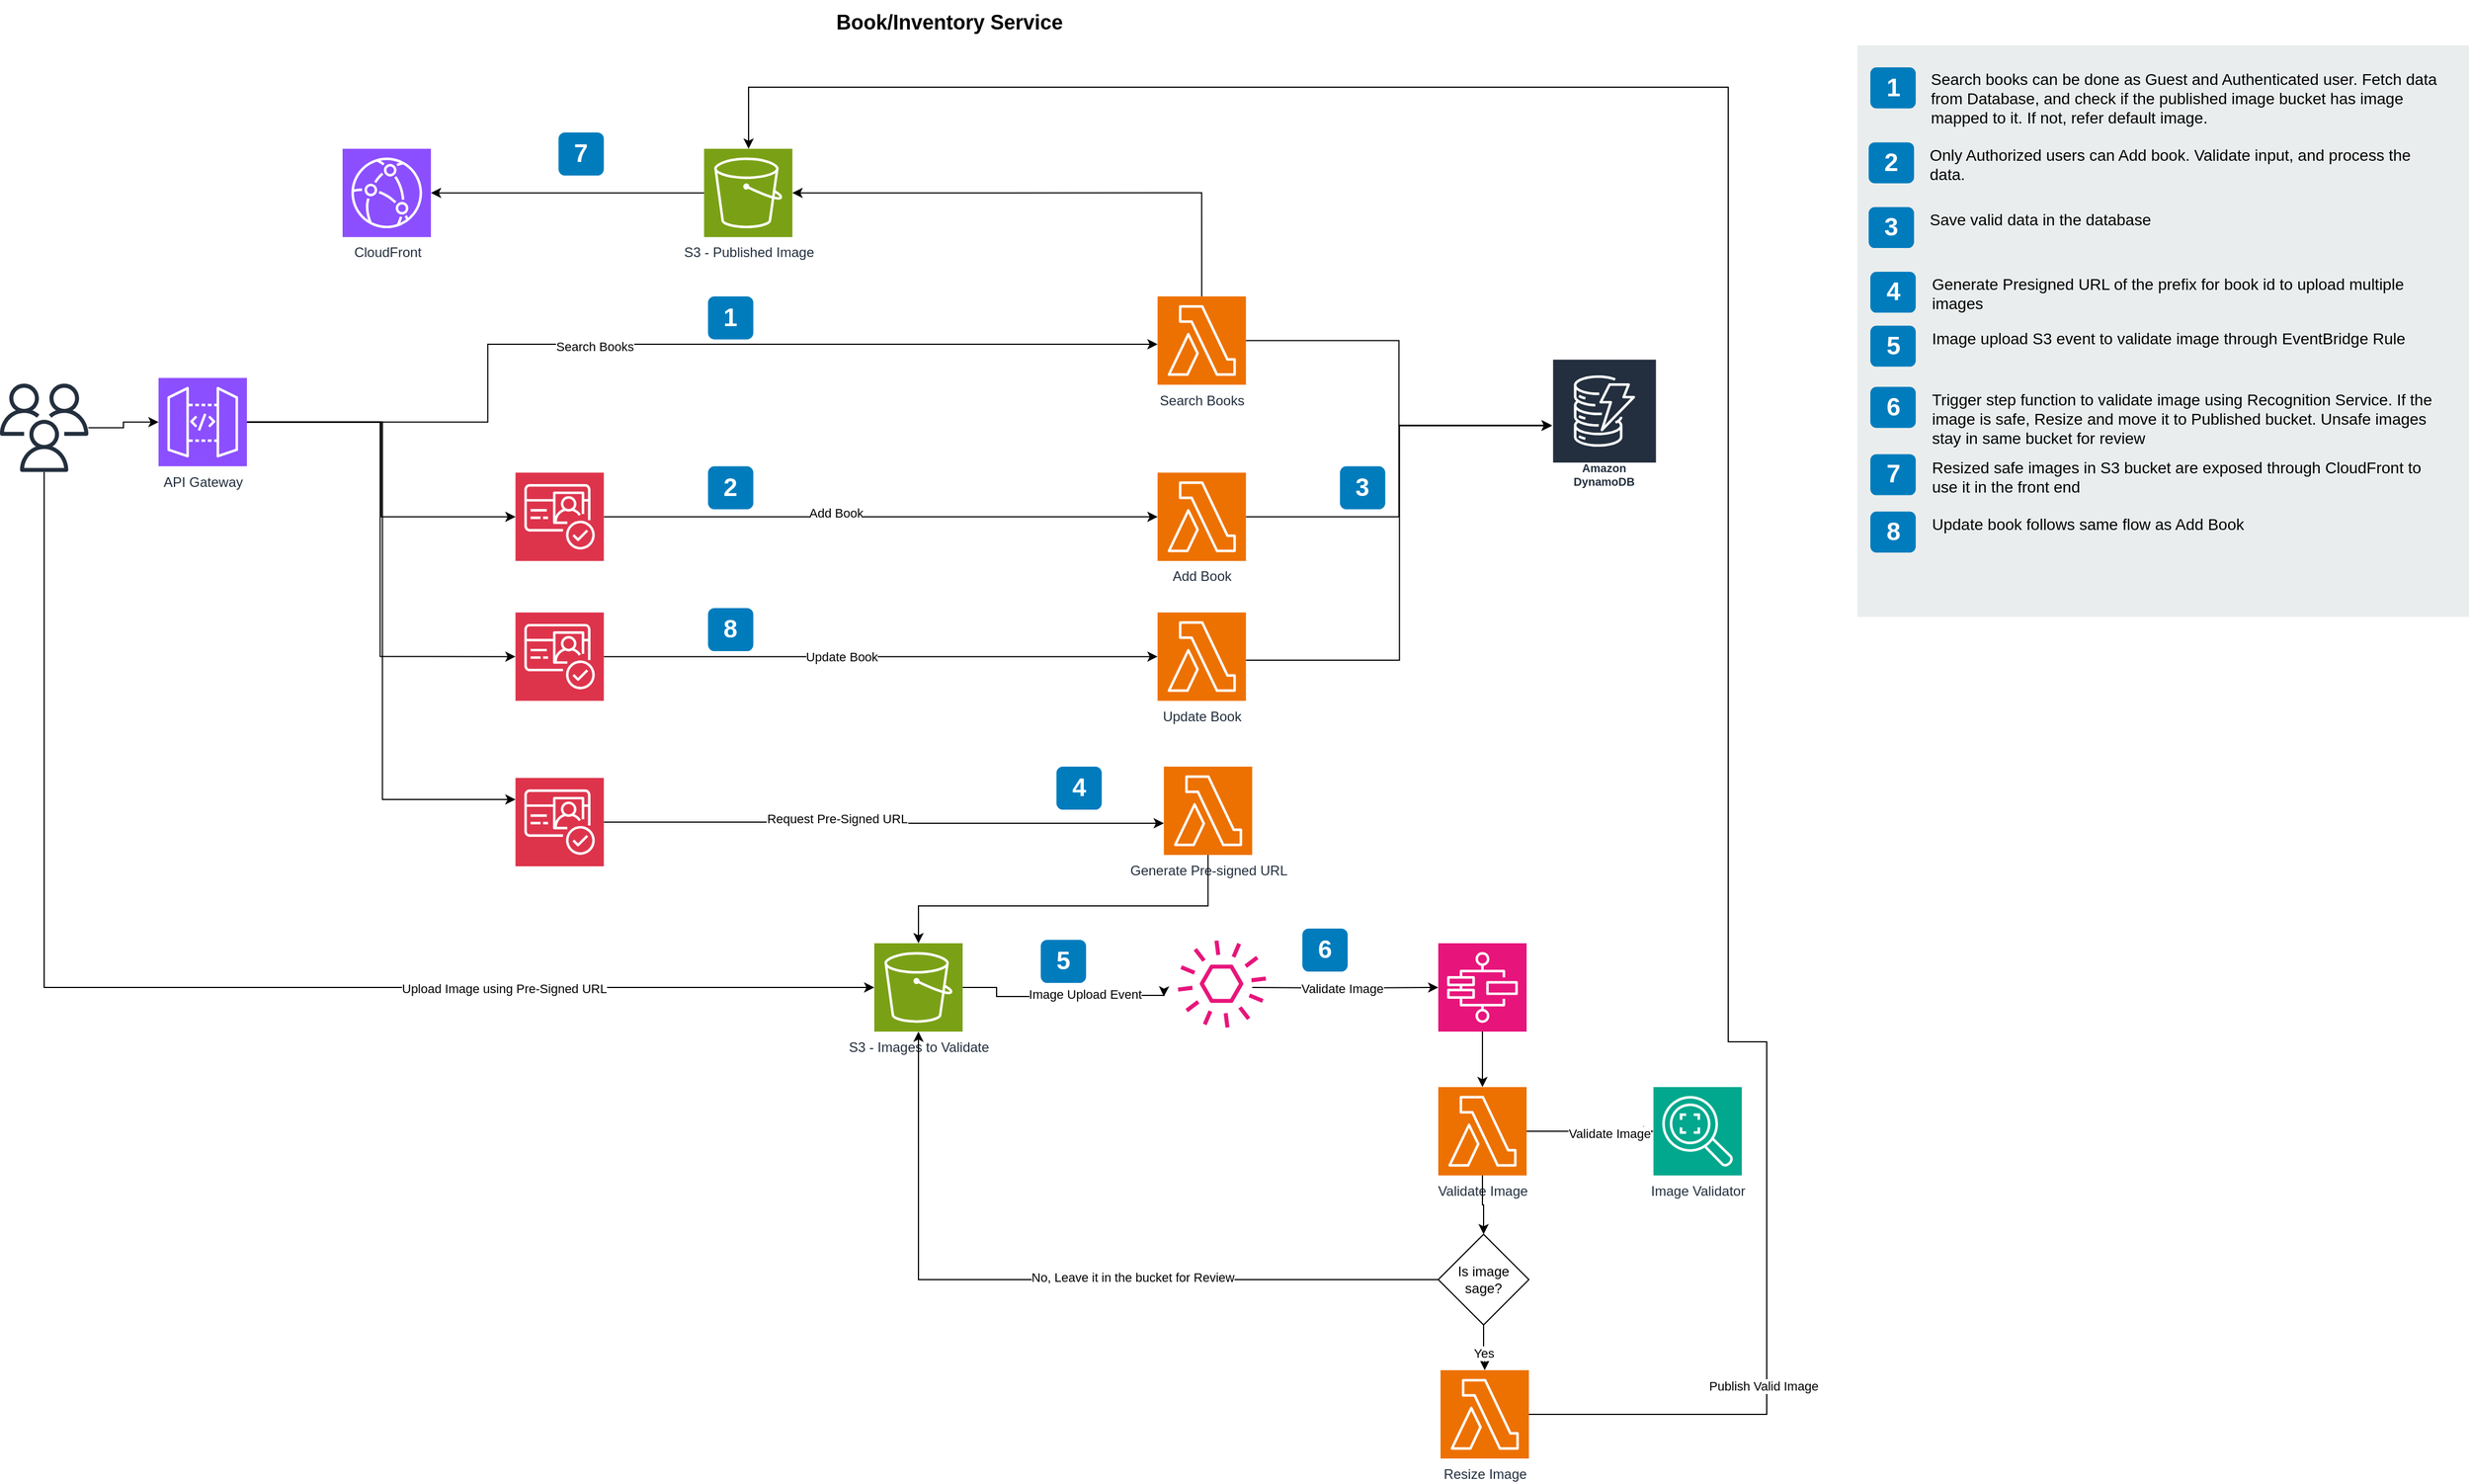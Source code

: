 <mxfile version="24.5.5" type="device">
  <diagram name="Page-1" id="34SCdHHRecSunIEm1Gn9">
    <mxGraphModel dx="2722" dy="2444" grid="1" gridSize="10" guides="1" tooltips="1" connect="1" arrows="1" fold="1" page="1" pageScale="1" pageWidth="850" pageHeight="1100" math="0" shadow="0">
      <root>
        <mxCell id="0" />
        <mxCell id="1" parent="0" />
        <mxCell id="7WpZ0iJpJy3THZHLrlA9-18" style="edgeStyle=orthogonalEdgeStyle;rounded=0;orthogonalLoop=1;jettySize=auto;html=1;exitX=0.5;exitY=0;exitDx=0;exitDy=0;exitPerimeter=0;" parent="1" edge="1">
          <mxGeometry relative="1" as="geometry">
            <mxPoint x="830" y="169" as="targetPoint" />
            <Array as="points">
              <mxPoint x="999" y="400" />
            </Array>
          </mxGeometry>
        </mxCell>
        <mxCell id="7WpZ0iJpJy3THZHLrlA9-17" style="edgeStyle=orthogonalEdgeStyle;rounded=0;orthogonalLoop=1;jettySize=auto;html=1;" parent="1" edge="1">
          <mxGeometry relative="1" as="geometry">
            <mxPoint x="529" y="350" as="targetPoint" />
          </mxGeometry>
        </mxCell>
        <mxCell id="7WpZ0iJpJy3THZHLrlA9-80" value="" style="sketch=0;outlineConnect=0;fontColor=#232F3E;gradientColor=none;fillColor=#232F3D;strokeColor=none;dashed=0;verticalLabelPosition=bottom;verticalAlign=top;align=center;html=1;fontSize=12;fontStyle=0;aspect=fixed;pointerEvents=1;shape=mxgraph.aws4.users;" parent="1" vertex="1">
          <mxGeometry x="20" y="-621.22" width="78" height="78" as="geometry" />
        </mxCell>
        <mxCell id="7WpZ0iJpJy3THZHLrlA9-81" style="edgeStyle=orthogonalEdgeStyle;rounded=0;orthogonalLoop=1;jettySize=auto;html=1;" parent="1" source="7WpZ0iJpJy3THZHLrlA9-80" target="7WpZ0iJpJy3THZHLrlA9-39" edge="1">
          <mxGeometry relative="1" as="geometry" />
        </mxCell>
        <mxCell id="7WpZ0iJpJy3THZHLrlA9-124" value="" style="group" parent="1" vertex="1" connectable="0">
          <mxGeometry x="1660" y="-920" width="540" height="520" as="geometry" />
        </mxCell>
        <mxCell id="7WpZ0iJpJy3THZHLrlA9-82" value="" style="rounded=0;whiteSpace=wrap;html=1;fillColor=#EAEDED;fontSize=22;fontColor=#FFFFFF;strokeColor=none;labelBackgroundColor=none;" parent="7WpZ0iJpJy3THZHLrlA9-124" vertex="1">
          <mxGeometry width="540" height="504.738" as="geometry" />
        </mxCell>
        <mxCell id="7WpZ0iJpJy3THZHLrlA9-83" value="1" style="rounded=1;whiteSpace=wrap;html=1;fillColor=#007CBD;strokeColor=none;fontColor=#FFFFFF;fontStyle=1;fontSize=22;labelBackgroundColor=none;" parent="7WpZ0iJpJy3THZHLrlA9-124" vertex="1">
          <mxGeometry x="11.521" y="19.523" width="40.074" height="36.189" as="geometry" />
        </mxCell>
        <mxCell id="7WpZ0iJpJy3THZHLrlA9-84" value="2" style="rounded=1;whiteSpace=wrap;html=1;fillColor=#007CBD;strokeColor=none;fontColor=#FFFFFF;fontStyle=1;fontSize=22;labelBackgroundColor=none;" parent="7WpZ0iJpJy3THZHLrlA9-124" vertex="1">
          <mxGeometry x="10.019" y="85.71" width="40.074" height="36.189" as="geometry" />
        </mxCell>
        <mxCell id="7WpZ0iJpJy3THZHLrlA9-85" value="Search books can be done as Guest and Authenticated user. Fetch data from Database, and check if the published image bucket has image mapped to it. If not, refer default image." style="text;html=1;align=left;verticalAlign=top;spacingTop=-4;fontSize=14;labelBackgroundColor=none;whiteSpace=wrap;" parent="7WpZ0iJpJy3THZHLrlA9-124" vertex="1">
          <mxGeometry x="63.117" y="19.047" width="449.833" height="57.14" as="geometry" />
        </mxCell>
        <mxCell id="7WpZ0iJpJy3THZHLrlA9-86" value="Only Authorized users can Add book. Validate input, and process the data." style="text;html=1;align=left;verticalAlign=top;spacingTop=-4;fontSize=14;labelBackgroundColor=none;whiteSpace=wrap;" parent="7WpZ0iJpJy3THZHLrlA9-124" vertex="1">
          <mxGeometry x="62.115" y="86.186" width="450.835" height="47.141" as="geometry" />
        </mxCell>
        <mxCell id="7WpZ0iJpJy3THZHLrlA9-95" value="3" style="rounded=1;whiteSpace=wrap;html=1;fillColor=#007CBD;strokeColor=none;fontColor=#FFFFFF;fontStyle=1;fontSize=22;labelBackgroundColor=none;" parent="7WpZ0iJpJy3THZHLrlA9-124" vertex="1">
          <mxGeometry x="10.019" y="142.85" width="40.074" height="36.189" as="geometry" />
        </mxCell>
        <mxCell id="7WpZ0iJpJy3THZHLrlA9-96" value="Save valid data in the database" style="text;html=1;align=left;verticalAlign=top;spacingTop=-4;fontSize=14;labelBackgroundColor=none;whiteSpace=wrap;" parent="7WpZ0iJpJy3THZHLrlA9-124" vertex="1">
          <mxGeometry x="62.115" y="143.327" width="450.835" height="37.617" as="geometry" />
        </mxCell>
        <mxCell id="7WpZ0iJpJy3THZHLrlA9-97" value="5" style="rounded=1;whiteSpace=wrap;html=1;fillColor=#007CBD;strokeColor=none;fontColor=#FFFFFF;fontStyle=1;fontSize=22;labelBackgroundColor=none;" parent="7WpZ0iJpJy3THZHLrlA9-124" vertex="1">
          <mxGeometry x="11.521" y="247.608" width="40.074" height="36.189" as="geometry" />
        </mxCell>
        <mxCell id="7WpZ0iJpJy3THZHLrlA9-98" value="Image upload S3 event to validate image through EventBridge Rule" style="text;html=1;align=left;verticalAlign=top;spacingTop=-4;fontSize=14;labelBackgroundColor=none;whiteSpace=wrap;" parent="7WpZ0iJpJy3THZHLrlA9-124" vertex="1">
          <mxGeometry x="63.618" y="248.084" width="450.835" height="47.141" as="geometry" />
        </mxCell>
        <mxCell id="7WpZ0iJpJy3THZHLrlA9-99" value="6" style="rounded=1;whiteSpace=wrap;html=1;fillColor=#007CBD;strokeColor=none;fontColor=#FFFFFF;fontStyle=1;fontSize=22;labelBackgroundColor=none;" parent="7WpZ0iJpJy3THZHLrlA9-124" vertex="1">
          <mxGeometry x="11.521" y="301.681" width="40.074" height="36.189" as="geometry" />
        </mxCell>
        <mxCell id="7WpZ0iJpJy3THZHLrlA9-100" value="Trigger step function to validate image using Recognition Service. If the image is safe, Resize and move it to Published bucket. Unsafe images stay in same bucket for review " style="text;html=1;align=left;verticalAlign=top;spacingTop=-4;fontSize=14;labelBackgroundColor=none;whiteSpace=wrap;" parent="7WpZ0iJpJy3THZHLrlA9-124" vertex="1">
          <mxGeometry x="63.618" y="302.157" width="450.835" height="50.207" as="geometry" />
        </mxCell>
        <mxCell id="7WpZ0iJpJy3THZHLrlA9-101" value="7" style="rounded=1;whiteSpace=wrap;html=1;fillColor=#007CBD;strokeColor=none;fontColor=#FFFFFF;fontStyle=1;fontSize=22;labelBackgroundColor=none;" parent="7WpZ0iJpJy3THZHLrlA9-124" vertex="1">
          <mxGeometry x="11.521" y="361.097" width="40.074" height="36.189" as="geometry" />
        </mxCell>
        <mxCell id="7WpZ0iJpJy3THZHLrlA9-102" value="Resized safe images in S3 bucket are exposed through CloudFront to use it in the front end" style="text;html=1;align=left;verticalAlign=top;spacingTop=-4;fontSize=14;labelBackgroundColor=none;whiteSpace=wrap;" parent="7WpZ0iJpJy3THZHLrlA9-124" vertex="1">
          <mxGeometry x="63.618" y="361.574" width="450.835" height="50.207" as="geometry" />
        </mxCell>
        <mxCell id="7WpZ0iJpJy3THZHLrlA9-103" value="8" style="rounded=1;whiteSpace=wrap;html=1;fillColor=#007CBD;strokeColor=none;fontColor=#FFFFFF;fontStyle=1;fontSize=22;labelBackgroundColor=none;" parent="7WpZ0iJpJy3THZHLrlA9-124" vertex="1">
          <mxGeometry x="11.521" y="411.776" width="40.074" height="36.189" as="geometry" />
        </mxCell>
        <mxCell id="7WpZ0iJpJy3THZHLrlA9-104" value="Update book follows same flow as Add Book" style="text;html=1;align=left;verticalAlign=top;spacingTop=-4;fontSize=14;labelBackgroundColor=none;whiteSpace=wrap;" parent="7WpZ0iJpJy3THZHLrlA9-124" vertex="1">
          <mxGeometry x="63.618" y="412.253" width="450.835" height="50.207" as="geometry" />
        </mxCell>
        <mxCell id="7WpZ0iJpJy3THZHLrlA9-106" value="4" style="rounded=1;whiteSpace=wrap;html=1;fillColor=#007CBD;strokeColor=none;fontColor=#FFFFFF;fontStyle=1;fontSize=22;labelBackgroundColor=none;" parent="7WpZ0iJpJy3THZHLrlA9-124" vertex="1">
          <mxGeometry x="11.521" y="199.991" width="40.074" height="36.189" as="geometry" />
        </mxCell>
        <mxCell id="7WpZ0iJpJy3THZHLrlA9-107" value="Generate Presigned URL of the prefix for book id to upload multiple images" style="text;html=1;align=left;verticalAlign=top;spacingTop=-4;fontSize=14;labelBackgroundColor=none;whiteSpace=wrap;" parent="7WpZ0iJpJy3THZHLrlA9-124" vertex="1">
          <mxGeometry x="63.618" y="200.467" width="450.835" height="37.617" as="geometry" />
        </mxCell>
        <mxCell id="7WpZ0iJpJy3THZHLrlA9-31" value="Search Books" style="sketch=0;points=[[0,0,0],[0.25,0,0],[0.5,0,0],[0.75,0,0],[1,0,0],[0,1,0],[0.25,1,0],[0.5,1,0],[0.75,1,0],[1,1,0],[0,0.25,0],[0,0.5,0],[0,0.75,0],[1,0.25,0],[1,0.5,0],[1,0.75,0]];outlineConnect=0;fontColor=#232F3E;fillColor=#ED7100;strokeColor=#ffffff;dashed=0;verticalLabelPosition=bottom;verticalAlign=top;align=center;html=1;fontSize=12;fontStyle=0;aspect=fixed;shape=mxgraph.aws4.resourceIcon;resIcon=mxgraph.aws4.lambda;" parent="1" vertex="1">
          <mxGeometry x="1042.144" y="-698.291" width="78" height="78" as="geometry" />
        </mxCell>
        <mxCell id="7WpZ0iJpJy3THZHLrlA9-32" value="S3 - Published Image" style="sketch=0;points=[[0,0,0],[0.25,0,0],[0.5,0,0],[0.75,0,0],[1,0,0],[0,1,0],[0.25,1,0],[0.5,1,0],[0.75,1,0],[1,1,0],[0,0.25,0],[0,0.5,0],[0,0.75,0],[1,0.25,0],[1,0.5,0],[1,0.75,0]];outlineConnect=0;fontColor=#232F3E;fillColor=#7AA116;strokeColor=#ffffff;dashed=0;verticalLabelPosition=bottom;verticalAlign=top;align=center;html=1;fontSize=12;fontStyle=0;aspect=fixed;shape=mxgraph.aws4.resourceIcon;resIcon=mxgraph.aws4.s3;" parent="1" vertex="1">
          <mxGeometry x="641.698" y="-828.651" width="78" height="78" as="geometry" />
        </mxCell>
        <mxCell id="7WpZ0iJpJy3THZHLrlA9-33" value="CloudFront" style="sketch=0;points=[[0,0,0],[0.25,0,0],[0.5,0,0],[0.75,0,0],[1,0,0],[0,1,0],[0.25,1,0],[0.5,1,0],[0.75,1,0],[1,1,0],[0,0.25,0],[0,0.5,0],[0,0.75,0],[1,0.25,0],[1,0.5,0],[1,0.75,0]];outlineConnect=0;fontColor=#232F3E;fillColor=#8C4FFF;strokeColor=#ffffff;dashed=0;verticalLabelPosition=bottom;verticalAlign=top;align=center;html=1;fontSize=12;fontStyle=0;aspect=fixed;shape=mxgraph.aws4.resourceIcon;resIcon=mxgraph.aws4.cloudfront;" parent="1" vertex="1">
          <mxGeometry x="322.501" y="-828.651" width="78" height="78" as="geometry" />
        </mxCell>
        <mxCell id="7WpZ0iJpJy3THZHLrlA9-35" style="edgeStyle=orthogonalEdgeStyle;rounded=0;orthogonalLoop=1;jettySize=auto;html=1;exitX=0.5;exitY=0;exitDx=0;exitDy=0;exitPerimeter=0;entryX=1;entryY=0.5;entryDx=0;entryDy=0;entryPerimeter=0;" parent="1" source="7WpZ0iJpJy3THZHLrlA9-31" target="7WpZ0iJpJy3THZHLrlA9-32" edge="1">
          <mxGeometry relative="1" as="geometry" />
        </mxCell>
        <mxCell id="7WpZ0iJpJy3THZHLrlA9-34" style="edgeStyle=orthogonalEdgeStyle;rounded=0;orthogonalLoop=1;jettySize=auto;html=1;" parent="1" source="7WpZ0iJpJy3THZHLrlA9-32" target="7WpZ0iJpJy3THZHLrlA9-33" edge="1">
          <mxGeometry relative="1" as="geometry" />
        </mxCell>
        <mxCell id="7WpZ0iJpJy3THZHLrlA9-36" style="edgeStyle=orthogonalEdgeStyle;rounded=0;orthogonalLoop=1;jettySize=auto;html=1;" parent="1" source="7WpZ0iJpJy3THZHLrlA9-31" target="7WpZ0iJpJy3THZHLrlA9-42" edge="1">
          <mxGeometry relative="1" as="geometry">
            <mxPoint x="1483.216" y="-583.426" as="targetPoint" />
          </mxGeometry>
        </mxCell>
        <mxCell id="7WpZ0iJpJy3THZHLrlA9-42" value="Amazon DynamoDB" style="sketch=0;outlineConnect=0;fontColor=#232F3E;gradientColor=none;strokeColor=#ffffff;fillColor=#232F3E;dashed=0;verticalLabelPosition=middle;verticalAlign=bottom;align=center;html=1;whiteSpace=wrap;fontSize=10;fontStyle=1;spacing=3;shape=mxgraph.aws4.productIcon;prIcon=mxgraph.aws4.dynamodb;" parent="1" vertex="1">
          <mxGeometry x="1390.359" y="-643.394" width="92.857" height="118.088" as="geometry" />
        </mxCell>
        <mxCell id="7WpZ0iJpJy3THZHLrlA9-39" value="API Gateway" style="sketch=0;points=[[0,0,0],[0.25,0,0],[0.5,0,0],[0.75,0,0],[1,0,0],[0,1,0],[0.25,1,0],[0.5,1,0],[0.75,1,0],[1,1,0],[0,0.25,0],[0,0.5,0],[0,0.75,0],[1,0.25,0],[1,0.5,0],[1,0.75,0]];outlineConnect=0;fontColor=#232F3E;fillColor=#8C4FFF;strokeColor=#ffffff;dashed=0;verticalLabelPosition=bottom;verticalAlign=top;align=center;html=1;fontSize=12;fontStyle=0;aspect=fixed;shape=mxgraph.aws4.resourceIcon;resIcon=mxgraph.aws4.api_gateway;" parent="1" vertex="1">
          <mxGeometry x="160.001" y="-626.217" width="78" height="78" as="geometry" />
        </mxCell>
        <mxCell id="7WpZ0iJpJy3THZHLrlA9-40" style="edgeStyle=orthogonalEdgeStyle;rounded=0;orthogonalLoop=1;jettySize=auto;html=1;" parent="1" source="7WpZ0iJpJy3THZHLrlA9-39" target="7WpZ0iJpJy3THZHLrlA9-31" edge="1">
          <mxGeometry relative="1" as="geometry">
            <Array as="points">
              <mxPoint x="450.68" y="-587" />
              <mxPoint x="450.68" y="-656" />
            </Array>
          </mxGeometry>
        </mxCell>
        <mxCell id="7WpZ0iJpJy3THZHLrlA9-41" value="Search Books" style="edgeLabel;html=1;align=center;verticalAlign=middle;resizable=0;points=[];" parent="7WpZ0iJpJy3THZHLrlA9-40" vertex="1" connectable="0">
          <mxGeometry x="-0.139" y="-2" relative="1" as="geometry">
            <mxPoint as="offset" />
          </mxGeometry>
        </mxCell>
        <mxCell id="7WpZ0iJpJy3THZHLrlA9-46" style="edgeStyle=orthogonalEdgeStyle;rounded=0;orthogonalLoop=1;jettySize=auto;html=1;" parent="1" source="7WpZ0iJpJy3THZHLrlA9-43" target="7WpZ0iJpJy3THZHLrlA9-42" edge="1">
          <mxGeometry relative="1" as="geometry" />
        </mxCell>
        <mxCell id="7WpZ0iJpJy3THZHLrlA9-43" value="Add Book" style="sketch=0;points=[[0,0,0],[0.25,0,0],[0.5,0,0],[0.75,0,0],[1,0,0],[0,1,0],[0.25,1,0],[0.5,1,0],[0.75,1,0],[1,1,0],[0,0.25,0],[0,0.5,0],[0,0.75,0],[1,0.25,0],[1,0.5,0],[1,0.75,0]];outlineConnect=0;fontColor=#232F3E;fillColor=#ED7100;strokeColor=#ffffff;dashed=0;verticalLabelPosition=bottom;verticalAlign=top;align=center;html=1;fontSize=12;fontStyle=0;aspect=fixed;shape=mxgraph.aws4.resourceIcon;resIcon=mxgraph.aws4.lambda;" parent="1" vertex="1">
          <mxGeometry x="1042.144" y="-542.632" width="78" height="78" as="geometry" />
        </mxCell>
        <mxCell id="7WpZ0iJpJy3THZHLrlA9-50" style="edgeStyle=orthogonalEdgeStyle;rounded=0;orthogonalLoop=1;jettySize=auto;html=1;" parent="1" source="7WpZ0iJpJy3THZHLrlA9-47" target="7WpZ0iJpJy3THZHLrlA9-42" edge="1">
          <mxGeometry relative="1" as="geometry">
            <mxPoint x="1378.751" y="-580.206" as="targetPoint" />
            <Array as="points">
              <mxPoint x="1255.68" y="-377" />
              <mxPoint x="1255.68" y="-584" />
            </Array>
          </mxGeometry>
        </mxCell>
        <mxCell id="7WpZ0iJpJy3THZHLrlA9-47" value="Update Book" style="sketch=0;points=[[0,0,0],[0.25,0,0],[0.5,0,0],[0.75,0,0],[1,0,0],[0,1,0],[0.25,1,0],[0.5,1,0],[0.75,1,0],[1,1,0],[0,0.25,0],[0,0.5,0],[0,0.75,0],[1,0.25,0],[1,0.5,0],[1,0.75,0]];outlineConnect=0;fontColor=#232F3E;fillColor=#ED7100;strokeColor=#ffffff;dashed=0;verticalLabelPosition=bottom;verticalAlign=top;align=center;html=1;fontSize=12;fontStyle=0;aspect=fixed;shape=mxgraph.aws4.resourceIcon;resIcon=mxgraph.aws4.lambda;" parent="1" vertex="1">
          <mxGeometry x="1042.144" y="-419.176" width="78" height="78" as="geometry" />
        </mxCell>
        <mxCell id="8pEp6zr-1dx9gRKw9EJ5-4" style="edgeStyle=orthogonalEdgeStyle;rounded=0;orthogonalLoop=1;jettySize=auto;html=1;exitX=1;exitY=0.5;exitDx=0;exitDy=0;exitPerimeter=0;" parent="1" source="7WpZ0iJpJy3THZHLrlA9-51" edge="1">
          <mxGeometry relative="1" as="geometry">
            <Array as="points">
              <mxPoint x="900" y="-88" />
              <mxPoint x="900" y="-80" />
              <mxPoint x="1000" y="-80" />
              <mxPoint x="1048" y="-81" />
            </Array>
            <mxPoint x="1047.68" y="-80" as="targetPoint" />
          </mxGeometry>
        </mxCell>
        <mxCell id="8pEp6zr-1dx9gRKw9EJ5-5" value="Image Upload Event" style="edgeLabel;html=1;align=center;verticalAlign=middle;resizable=0;points=[];" parent="8pEp6zr-1dx9gRKw9EJ5-4" vertex="1" connectable="0">
          <mxGeometry x="0.235" y="2" relative="1" as="geometry">
            <mxPoint as="offset" />
          </mxGeometry>
        </mxCell>
        <mxCell id="7WpZ0iJpJy3THZHLrlA9-51" value="S3 - Images to Validate" style="sketch=0;points=[[0,0,0],[0.25,0,0],[0.5,0,0],[0.75,0,0],[1,0,0],[0,1,0],[0.25,1,0],[0.5,1,0],[0.75,1,0],[1,1,0],[0,0.25,0],[0,0.5,0],[0,0.75,0],[1,0.25,0],[1,0.5,0],[1,0.75,0]];outlineConnect=0;fontColor=#232F3E;fillColor=#7AA116;strokeColor=#ffffff;dashed=0;verticalLabelPosition=bottom;verticalAlign=top;align=center;html=1;fontSize=12;fontStyle=0;aspect=fixed;shape=mxgraph.aws4.resourceIcon;resIcon=mxgraph.aws4.s3;movable=1;resizable=1;rotatable=1;deletable=1;editable=1;locked=0;connectable=1;" parent="1" vertex="1">
          <mxGeometry x="791.996" y="-127.004" width="78" height="78" as="geometry" />
        </mxCell>
        <mxCell id="7WpZ0iJpJy3THZHLrlA9-53" style="edgeStyle=orthogonalEdgeStyle;rounded=0;orthogonalLoop=1;jettySize=auto;html=1;entryX=0;entryY=0.5;entryDx=0;entryDy=0;entryPerimeter=0;" parent="1" source="7WpZ0iJpJy3THZHLrlA9-80" target="7WpZ0iJpJy3THZHLrlA9-51" edge="1">
          <mxGeometry relative="1" as="geometry">
            <mxPoint x="1137.68" y="-243" as="sourcePoint" />
            <Array as="points">
              <mxPoint x="59" y="-88" />
            </Array>
          </mxGeometry>
        </mxCell>
        <mxCell id="wSWwaxY8uc_JUpJFEZCw-5" value="Upload Image using Pre-Signed URL" style="edgeLabel;html=1;align=center;verticalAlign=middle;resizable=0;points=[];" parent="7WpZ0iJpJy3THZHLrlA9-53" vertex="1" connectable="0">
          <mxGeometry x="0.449" y="-1" relative="1" as="geometry">
            <mxPoint as="offset" />
          </mxGeometry>
        </mxCell>
        <mxCell id="7WpZ0iJpJy3THZHLrlA9-65" style="edgeStyle=orthogonalEdgeStyle;rounded=0;orthogonalLoop=1;jettySize=auto;html=1;exitX=0;exitY=0.5;exitDx=0;exitDy=0;exitPerimeter=0;" parent="1" source="CKhmzH0PO2RPskwirpl6-7" target="7WpZ0iJpJy3THZHLrlA9-32" edge="1">
          <mxGeometry relative="1" as="geometry">
            <Array as="points">
              <mxPoint x="1580" y="289" />
              <mxPoint x="1580" y="-40" />
              <mxPoint x="1546" y="-40" />
              <mxPoint x="1546" y="-883" />
              <mxPoint x="681" y="-883" />
            </Array>
            <mxPoint x="1453.18" y="-204" as="sourcePoint" />
          </mxGeometry>
        </mxCell>
        <mxCell id="wSWwaxY8uc_JUpJFEZCw-4" value="Publish Valid Image" style="edgeLabel;html=1;align=center;verticalAlign=middle;resizable=0;points=[];" parent="7WpZ0iJpJy3THZHLrlA9-65" vertex="1" connectable="0">
          <mxGeometry x="-0.74" y="3" relative="1" as="geometry">
            <mxPoint as="offset" />
          </mxGeometry>
        </mxCell>
        <mxCell id="7WpZ0iJpJy3THZHLrlA9-69" style="edgeStyle=orthogonalEdgeStyle;rounded=0;orthogonalLoop=1;jettySize=auto;html=1;" parent="1" source="7WpZ0iJpJy3THZHLrlA9-67" target="7WpZ0iJpJy3THZHLrlA9-43" edge="1">
          <mxGeometry relative="1" as="geometry" />
        </mxCell>
        <mxCell id="7WpZ0iJpJy3THZHLrlA9-74" value="Add Book" style="edgeLabel;html=1;align=center;verticalAlign=middle;resizable=0;points=[];" parent="7WpZ0iJpJy3THZHLrlA9-69" vertex="1" connectable="0">
          <mxGeometry x="-0.162" y="4" relative="1" as="geometry">
            <mxPoint as="offset" />
          </mxGeometry>
        </mxCell>
        <mxCell id="7WpZ0iJpJy3THZHLrlA9-67" value="" style="sketch=0;points=[[0,0,0],[0.25,0,0],[0.5,0,0],[0.75,0,0],[1,0,0],[0,1,0],[0.25,1,0],[0.5,1,0],[0.75,1,0],[1,1,0],[0,0.25,0],[0,0.5,0],[0,0.75,0],[1,0.25,0],[1,0.5,0],[1,0.75,0]];outlineConnect=0;fontColor=#232F3E;fillColor=#DD344C;strokeColor=#ffffff;dashed=0;verticalLabelPosition=bottom;verticalAlign=top;align=center;html=1;fontSize=12;fontStyle=0;aspect=fixed;shape=mxgraph.aws4.resourceIcon;resIcon=mxgraph.aws4.cognito;" parent="1" vertex="1">
          <mxGeometry x="475.18" y="-542.63" width="78" height="78" as="geometry" />
        </mxCell>
        <mxCell id="7WpZ0iJpJy3THZHLrlA9-68" style="edgeStyle=orthogonalEdgeStyle;rounded=0;orthogonalLoop=1;jettySize=auto;html=1;entryX=0;entryY=0.5;entryDx=0;entryDy=0;entryPerimeter=0;" parent="1" source="7WpZ0iJpJy3THZHLrlA9-39" target="7WpZ0iJpJy3THZHLrlA9-67" edge="1">
          <mxGeometry relative="1" as="geometry" />
        </mxCell>
        <mxCell id="7WpZ0iJpJy3THZHLrlA9-71" style="edgeStyle=orthogonalEdgeStyle;rounded=0;orthogonalLoop=1;jettySize=auto;html=1;" parent="1" source="7WpZ0iJpJy3THZHLrlA9-70" target="7WpZ0iJpJy3THZHLrlA9-47" edge="1">
          <mxGeometry relative="1" as="geometry" />
        </mxCell>
        <mxCell id="7WpZ0iJpJy3THZHLrlA9-75" value="Update Book" style="edgeLabel;html=1;align=center;verticalAlign=middle;resizable=0;points=[];" parent="7WpZ0iJpJy3THZHLrlA9-71" vertex="1" connectable="0">
          <mxGeometry x="-0.141" relative="1" as="geometry">
            <mxPoint as="offset" />
          </mxGeometry>
        </mxCell>
        <mxCell id="7WpZ0iJpJy3THZHLrlA9-70" value="" style="sketch=0;points=[[0,0,0],[0.25,0,0],[0.5,0,0],[0.75,0,0],[1,0,0],[0,1,0],[0.25,1,0],[0.5,1,0],[0.75,1,0],[1,1,0],[0,0.25,0],[0,0.5,0],[0,0.75,0],[1,0.25,0],[1,0.5,0],[1,0.75,0]];outlineConnect=0;fontColor=#232F3E;fillColor=#DD344C;strokeColor=#ffffff;dashed=0;verticalLabelPosition=bottom;verticalAlign=top;align=center;html=1;fontSize=12;fontStyle=0;aspect=fixed;shape=mxgraph.aws4.resourceIcon;resIcon=mxgraph.aws4.cognito;" parent="1" vertex="1">
          <mxGeometry x="475.18" y="-419.18" width="78" height="78" as="geometry" />
        </mxCell>
        <mxCell id="7WpZ0iJpJy3THZHLrlA9-73" value="1" style="rounded=1;whiteSpace=wrap;html=1;fillColor=#007CBD;strokeColor=none;fontColor=#FFFFFF;fontStyle=1;fontSize=22;labelBackgroundColor=none;" parent="1" vertex="1">
          <mxGeometry x="645.18" y="-698.29" width="40" height="38" as="geometry" />
        </mxCell>
        <mxCell id="7WpZ0iJpJy3THZHLrlA9-87" value="2" style="rounded=1;whiteSpace=wrap;html=1;fillColor=#007CBD;strokeColor=none;fontColor=#FFFFFF;fontStyle=1;fontSize=22;labelBackgroundColor=none;" parent="1" vertex="1">
          <mxGeometry x="645.18" y="-548.22" width="40" height="38" as="geometry" />
        </mxCell>
        <mxCell id="7WpZ0iJpJy3THZHLrlA9-88" value="3" style="rounded=1;whiteSpace=wrap;html=1;fillColor=#007CBD;strokeColor=none;fontColor=#FFFFFF;fontStyle=1;fontSize=22;labelBackgroundColor=none;" parent="1" vertex="1">
          <mxGeometry x="1203.18" y="-548.22" width="40" height="38" as="geometry" />
        </mxCell>
        <mxCell id="7WpZ0iJpJy3THZHLrlA9-89" value="4" style="rounded=1;whiteSpace=wrap;html=1;fillColor=#007CBD;strokeColor=none;fontColor=#FFFFFF;fontStyle=1;fontSize=22;labelBackgroundColor=none;" parent="1" vertex="1">
          <mxGeometry x="952.84" y="-283" width="40" height="38" as="geometry" />
        </mxCell>
        <mxCell id="7WpZ0iJpJy3THZHLrlA9-91" value="5" style="rounded=1;whiteSpace=wrap;html=1;fillColor=#007CBD;strokeColor=none;fontColor=#FFFFFF;fontStyle=1;fontSize=22;labelBackgroundColor=none;movable=1;resizable=1;rotatable=1;deletable=1;editable=1;locked=0;connectable=1;" parent="1" vertex="1">
          <mxGeometry x="939" y="-130" width="40" height="38" as="geometry" />
        </mxCell>
        <mxCell id="7WpZ0iJpJy3THZHLrlA9-92" value="6" style="rounded=1;whiteSpace=wrap;html=1;fillColor=#007CBD;strokeColor=none;fontColor=#FFFFFF;fontStyle=1;fontSize=22;labelBackgroundColor=none;" parent="1" vertex="1">
          <mxGeometry x="1170" y="-140" width="40" height="38" as="geometry" />
        </mxCell>
        <mxCell id="7WpZ0iJpJy3THZHLrlA9-93" value="8" style="rounded=1;whiteSpace=wrap;html=1;fillColor=#007CBD;strokeColor=none;fontColor=#FFFFFF;fontStyle=1;fontSize=22;labelBackgroundColor=none;" parent="1" vertex="1">
          <mxGeometry x="645.18" y="-423" width="40" height="38" as="geometry" />
        </mxCell>
        <mxCell id="7WpZ0iJpJy3THZHLrlA9-94" value="7" style="rounded=1;whiteSpace=wrap;html=1;fillColor=#007CBD;strokeColor=none;fontColor=#FFFFFF;fontStyle=1;fontSize=22;labelBackgroundColor=none;" parent="1" vertex="1">
          <mxGeometry x="513.18" y="-843" width="40" height="38" as="geometry" />
        </mxCell>
        <mxCell id="7WpZ0iJpJy3THZHLrlA9-72" style="edgeStyle=orthogonalEdgeStyle;rounded=0;orthogonalLoop=1;jettySize=auto;html=1;entryX=0;entryY=0.5;entryDx=0;entryDy=0;entryPerimeter=0;" parent="1" source="7WpZ0iJpJy3THZHLrlA9-39" target="7WpZ0iJpJy3THZHLrlA9-70" edge="1">
          <mxGeometry relative="1" as="geometry">
            <Array as="points">
              <mxPoint x="355.68" y="-587" />
              <mxPoint x="355.68" y="-380" />
            </Array>
          </mxGeometry>
        </mxCell>
        <mxCell id="7WpZ0iJpJy3THZHLrlA9-115" value="Generate Pre-signed URL" style="sketch=0;points=[[0,0,0],[0.25,0,0],[0.5,0,0],[0.75,0,0],[1,0,0],[0,1,0],[0.25,1,0],[0.5,1,0],[0.75,1,0],[1,1,0],[0,0.25,0],[0,0.5,0],[0,0.75,0],[1,0.25,0],[1,0.5,0],[1,0.75,0]];outlineConnect=0;fontColor=#232F3E;fillColor=#ED7100;strokeColor=#ffffff;dashed=0;verticalLabelPosition=bottom;verticalAlign=top;align=center;html=1;fontSize=12;fontStyle=0;aspect=fixed;shape=mxgraph.aws4.resourceIcon;resIcon=mxgraph.aws4.lambda;" parent="1" vertex="1">
          <mxGeometry x="1047.684" y="-282.996" width="78" height="78" as="geometry" />
        </mxCell>
        <mxCell id="7WpZ0iJpJy3THZHLrlA9-116" value="" style="sketch=0;points=[[0,0,0],[0.25,0,0],[0.5,0,0],[0.75,0,0],[1,0,0],[0,1,0],[0.25,1,0],[0.5,1,0],[0.75,1,0],[1,1,0],[0,0.25,0],[0,0.5,0],[0,0.75,0],[1,0.25,0],[1,0.5,0],[1,0.75,0]];outlineConnect=0;fontColor=#232F3E;fillColor=#DD344C;strokeColor=#ffffff;dashed=0;verticalLabelPosition=bottom;verticalAlign=top;align=center;html=1;fontSize=12;fontStyle=0;aspect=fixed;shape=mxgraph.aws4.resourceIcon;resIcon=mxgraph.aws4.cognito;" parent="1" vertex="1">
          <mxGeometry x="475.18" y="-273" width="78" height="78" as="geometry" />
        </mxCell>
        <mxCell id="7WpZ0iJpJy3THZHLrlA9-118" style="edgeStyle=orthogonalEdgeStyle;rounded=0;orthogonalLoop=1;jettySize=auto;html=1;entryX=0;entryY=0.641;entryDx=0;entryDy=0;entryPerimeter=0;" parent="1" source="7WpZ0iJpJy3THZHLrlA9-116" target="7WpZ0iJpJy3THZHLrlA9-115" edge="1">
          <mxGeometry relative="1" as="geometry" />
        </mxCell>
        <mxCell id="7WpZ0iJpJy3THZHLrlA9-120" value="Request Pre-Signed URL" style="edgeLabel;html=1;align=center;verticalAlign=middle;resizable=0;points=[];" parent="7WpZ0iJpJy3THZHLrlA9-118" vertex="1" connectable="0">
          <mxGeometry x="-0.171" y="3" relative="1" as="geometry">
            <mxPoint as="offset" />
          </mxGeometry>
        </mxCell>
        <mxCell id="7WpZ0iJpJy3THZHLrlA9-117" style="edgeStyle=orthogonalEdgeStyle;rounded=0;orthogonalLoop=1;jettySize=auto;html=1;" parent="1" source="7WpZ0iJpJy3THZHLrlA9-39" target="7WpZ0iJpJy3THZHLrlA9-116" edge="1">
          <mxGeometry relative="1" as="geometry">
            <Array as="points">
              <mxPoint x="357.68" y="-587" />
              <mxPoint x="357.68" y="-254" />
            </Array>
          </mxGeometry>
        </mxCell>
        <mxCell id="7WpZ0iJpJy3THZHLrlA9-119" style="edgeStyle=orthogonalEdgeStyle;rounded=0;orthogonalLoop=1;jettySize=auto;html=1;exitX=0.5;exitY=1;exitDx=0;exitDy=0;exitPerimeter=0;" parent="1" source="7WpZ0iJpJy3THZHLrlA9-115" target="7WpZ0iJpJy3THZHLrlA9-51" edge="1">
          <mxGeometry relative="1" as="geometry">
            <Array as="points">
              <mxPoint x="1087" y="-160" />
              <mxPoint x="831" y="-160" />
            </Array>
          </mxGeometry>
        </mxCell>
        <mxCell id="7WpZ0iJpJy3THZHLrlA9-121" value="&lt;b&gt;&lt;font style=&quot;font-size: 18px;&quot;&gt;Book/Inventory Service&lt;/font&gt;&lt;/b&gt;" style="text;html=1;align=center;verticalAlign=middle;resizable=0;points=[];autosize=1;strokeColor=none;fillColor=none;" parent="1" vertex="1">
          <mxGeometry x="747.68" y="-960" width="220" height="40" as="geometry" />
        </mxCell>
        <mxCell id="CKhmzH0PO2RPskwirpl6-4" value="" style="sketch=0;points=[[0,0,0],[0.25,0,0],[0.5,0,0],[0.75,0,0],[1,0,0],[0,1,0],[0.25,1,0],[0.5,1,0],[0.75,1,0],[1,1,0],[0,0.25,0],[0,0.5,0],[0,0.75,0],[1,0.25,0],[1,0.5,0],[1,0.75,0]];outlineConnect=0;fontColor=#232F3E;fillColor=#E7157B;strokeColor=#ffffff;dashed=0;verticalLabelPosition=bottom;verticalAlign=top;align=center;html=1;fontSize=12;fontStyle=0;aspect=fixed;shape=mxgraph.aws4.resourceIcon;resIcon=mxgraph.aws4.step_functions;" parent="1" vertex="1">
          <mxGeometry x="1290" y="-127" width="78" height="78" as="geometry" />
        </mxCell>
        <mxCell id="CKhmzH0PO2RPskwirpl6-5" value="Image Validator" style="sketch=0;points=[[0,0,0],[0.25,0,0],[0.5,0,0],[0.75,0,0],[1,0,0],[0,1,0],[0.25,1,0],[0.5,1,0],[0.75,1,0],[1,1,0],[0,0.25,0],[0,0.5,0],[0,0.75,0],[1,0.25,0],[1,0.5,0],[1,0.75,0]];outlineConnect=0;fontColor=#232F3E;fillColor=#01A88D;strokeColor=#ffffff;dashed=0;verticalLabelPosition=bottom;verticalAlign=top;align=center;html=1;fontSize=12;fontStyle=0;aspect=fixed;shape=mxgraph.aws4.resourceIcon;resIcon=mxgraph.aws4.rekognition_2;" parent="1" vertex="1">
          <mxGeometry x="1480" width="78" height="78" as="geometry" />
        </mxCell>
        <mxCell id="CKhmzH0PO2RPskwirpl6-8" style="edgeStyle=orthogonalEdgeStyle;rounded=0;orthogonalLoop=1;jettySize=auto;html=1;exitX=0.5;exitY=1;exitDx=0;exitDy=0;exitPerimeter=0;" parent="1" source="veWnR6rFRMyaUHu4d1lK-5" target="CKhmzH0PO2RPskwirpl6-7" edge="1">
          <mxGeometry relative="1" as="geometry" />
        </mxCell>
        <mxCell id="CKhmzH0PO2RPskwirpl6-9" value="Yes" style="edgeLabel;html=1;align=center;verticalAlign=middle;resizable=0;points=[];" parent="CKhmzH0PO2RPskwirpl6-8" vertex="1" connectable="0">
          <mxGeometry x="0.233" y="-1" relative="1" as="geometry">
            <mxPoint as="offset" />
          </mxGeometry>
        </mxCell>
        <mxCell id="CKhmzH0PO2RPskwirpl6-10" style="edgeStyle=orthogonalEdgeStyle;rounded=0;orthogonalLoop=1;jettySize=auto;html=1;exitX=1;exitY=0.5;exitDx=0;exitDy=0;exitPerimeter=0;" parent="1" source="CKhmzH0PO2RPskwirpl6-6" target="CKhmzH0PO2RPskwirpl6-5" edge="1">
          <mxGeometry relative="1" as="geometry" />
        </mxCell>
        <mxCell id="CKhmzH0PO2RPskwirpl6-15" value="Validate Image" style="edgeLabel;html=1;align=center;verticalAlign=middle;resizable=0;points=[];" parent="CKhmzH0PO2RPskwirpl6-10" vertex="1" connectable="0">
          <mxGeometry x="0.291" y="-2" relative="1" as="geometry">
            <mxPoint as="offset" />
          </mxGeometry>
        </mxCell>
        <mxCell id="CKhmzH0PO2RPskwirpl6-6" value="Validate Image" style="sketch=0;points=[[0,0,0],[0.25,0,0],[0.5,0,0],[0.75,0,0],[1,0,0],[0,1,0],[0.25,1,0],[0.5,1,0],[0.75,1,0],[1,1,0],[0,0.25,0],[0,0.5,0],[0,0.75,0],[1,0.25,0],[1,0.5,0],[1,0.75,0]];outlineConnect=0;fontColor=#232F3E;fillColor=#ED7100;strokeColor=#ffffff;dashed=0;verticalLabelPosition=bottom;verticalAlign=top;align=center;html=1;fontSize=12;fontStyle=0;aspect=fixed;shape=mxgraph.aws4.resourceIcon;resIcon=mxgraph.aws4.lambda;" parent="1" vertex="1">
          <mxGeometry x="1290.004" y="0.004" width="78" height="78" as="geometry" />
        </mxCell>
        <mxCell id="CKhmzH0PO2RPskwirpl6-7" value="Resize Image" style="sketch=0;points=[[0,0,0],[0.25,0,0],[0.5,0,0],[0.75,0,0],[1,0,0],[0,1,0],[0.25,1,0],[0.5,1,0],[0.75,1,0],[1,1,0],[0,0.25,0],[0,0.5,0],[0,0.75,0],[1,0.25,0],[1,0.5,0],[1,0.75,0]];outlineConnect=0;fontColor=#232F3E;fillColor=#ED7100;strokeColor=#ffffff;dashed=0;verticalLabelPosition=bottom;verticalAlign=top;align=center;html=1;fontSize=12;fontStyle=0;aspect=fixed;shape=mxgraph.aws4.resourceIcon;resIcon=mxgraph.aws4.lambda;" parent="1" vertex="1">
          <mxGeometry x="1292.004" y="250.004" width="78" height="78" as="geometry" />
        </mxCell>
        <mxCell id="CKhmzH0PO2RPskwirpl6-16" style="edgeStyle=orthogonalEdgeStyle;rounded=0;orthogonalLoop=1;jettySize=auto;html=1;entryX=0;entryY=0.5;entryDx=0;entryDy=0;entryPerimeter=0;" parent="1" target="CKhmzH0PO2RPskwirpl6-4" edge="1">
          <mxGeometry relative="1" as="geometry">
            <mxPoint x="1125.68" y="-88" as="sourcePoint" />
          </mxGeometry>
        </mxCell>
        <mxCell id="CKhmzH0PO2RPskwirpl6-17" value="Validate Image" style="edgeLabel;html=1;align=center;verticalAlign=middle;resizable=0;points=[];" parent="CKhmzH0PO2RPskwirpl6-16" vertex="1" connectable="0">
          <mxGeometry x="-0.04" relative="1" as="geometry">
            <mxPoint as="offset" />
          </mxGeometry>
        </mxCell>
        <mxCell id="veWnR6rFRMyaUHu4d1lK-2" style="edgeStyle=orthogonalEdgeStyle;rounded=0;orthogonalLoop=1;jettySize=auto;html=1;entryX=0.5;entryY=0;entryDx=0;entryDy=0;entryPerimeter=0;" edge="1" parent="1" source="CKhmzH0PO2RPskwirpl6-4" target="CKhmzH0PO2RPskwirpl6-6">
          <mxGeometry relative="1" as="geometry" />
        </mxCell>
        <mxCell id="veWnR6rFRMyaUHu4d1lK-3" value="" style="edgeStyle=orthogonalEdgeStyle;rounded=0;orthogonalLoop=1;jettySize=auto;html=1;exitX=0.5;exitY=1;exitDx=0;exitDy=0;exitPerimeter=0;" edge="1" parent="1" source="CKhmzH0PO2RPskwirpl6-6" target="veWnR6rFRMyaUHu4d1lK-5">
          <mxGeometry relative="1" as="geometry">
            <mxPoint x="1329" y="78" as="sourcePoint" />
            <mxPoint x="1329" y="190" as="targetPoint" />
          </mxGeometry>
        </mxCell>
        <mxCell id="veWnR6rFRMyaUHu4d1lK-5" value="Is image sage?" style="rhombus;whiteSpace=wrap;html=1;" vertex="1" parent="1">
          <mxGeometry x="1290" y="130" width="80" height="80" as="geometry" />
        </mxCell>
        <mxCell id="veWnR6rFRMyaUHu4d1lK-7" style="edgeStyle=orthogonalEdgeStyle;rounded=0;orthogonalLoop=1;jettySize=auto;html=1;entryX=0.5;entryY=1;entryDx=0;entryDy=0;entryPerimeter=0;" edge="1" parent="1" source="veWnR6rFRMyaUHu4d1lK-5" target="7WpZ0iJpJy3THZHLrlA9-51">
          <mxGeometry relative="1" as="geometry" />
        </mxCell>
        <mxCell id="veWnR6rFRMyaUHu4d1lK-8" value="No, Leave it in the bucket for Review" style="edgeLabel;html=1;align=center;verticalAlign=middle;resizable=0;points=[];" vertex="1" connectable="0" parent="veWnR6rFRMyaUHu4d1lK-7">
          <mxGeometry x="-0.203" y="-2" relative="1" as="geometry">
            <mxPoint as="offset" />
          </mxGeometry>
        </mxCell>
        <mxCell id="veWnR6rFRMyaUHu4d1lK-10" value="" style="sketch=0;outlineConnect=0;fontColor=#232F3E;gradientColor=none;fillColor=#E7157B;strokeColor=none;dashed=0;verticalLabelPosition=bottom;verticalAlign=top;align=center;html=1;fontSize=12;fontStyle=0;aspect=fixed;pointerEvents=1;shape=mxgraph.aws4.event;" vertex="1" parent="1">
          <mxGeometry x="1060" y="-130" width="78" height="78" as="geometry" />
        </mxCell>
      </root>
    </mxGraphModel>
  </diagram>
</mxfile>
